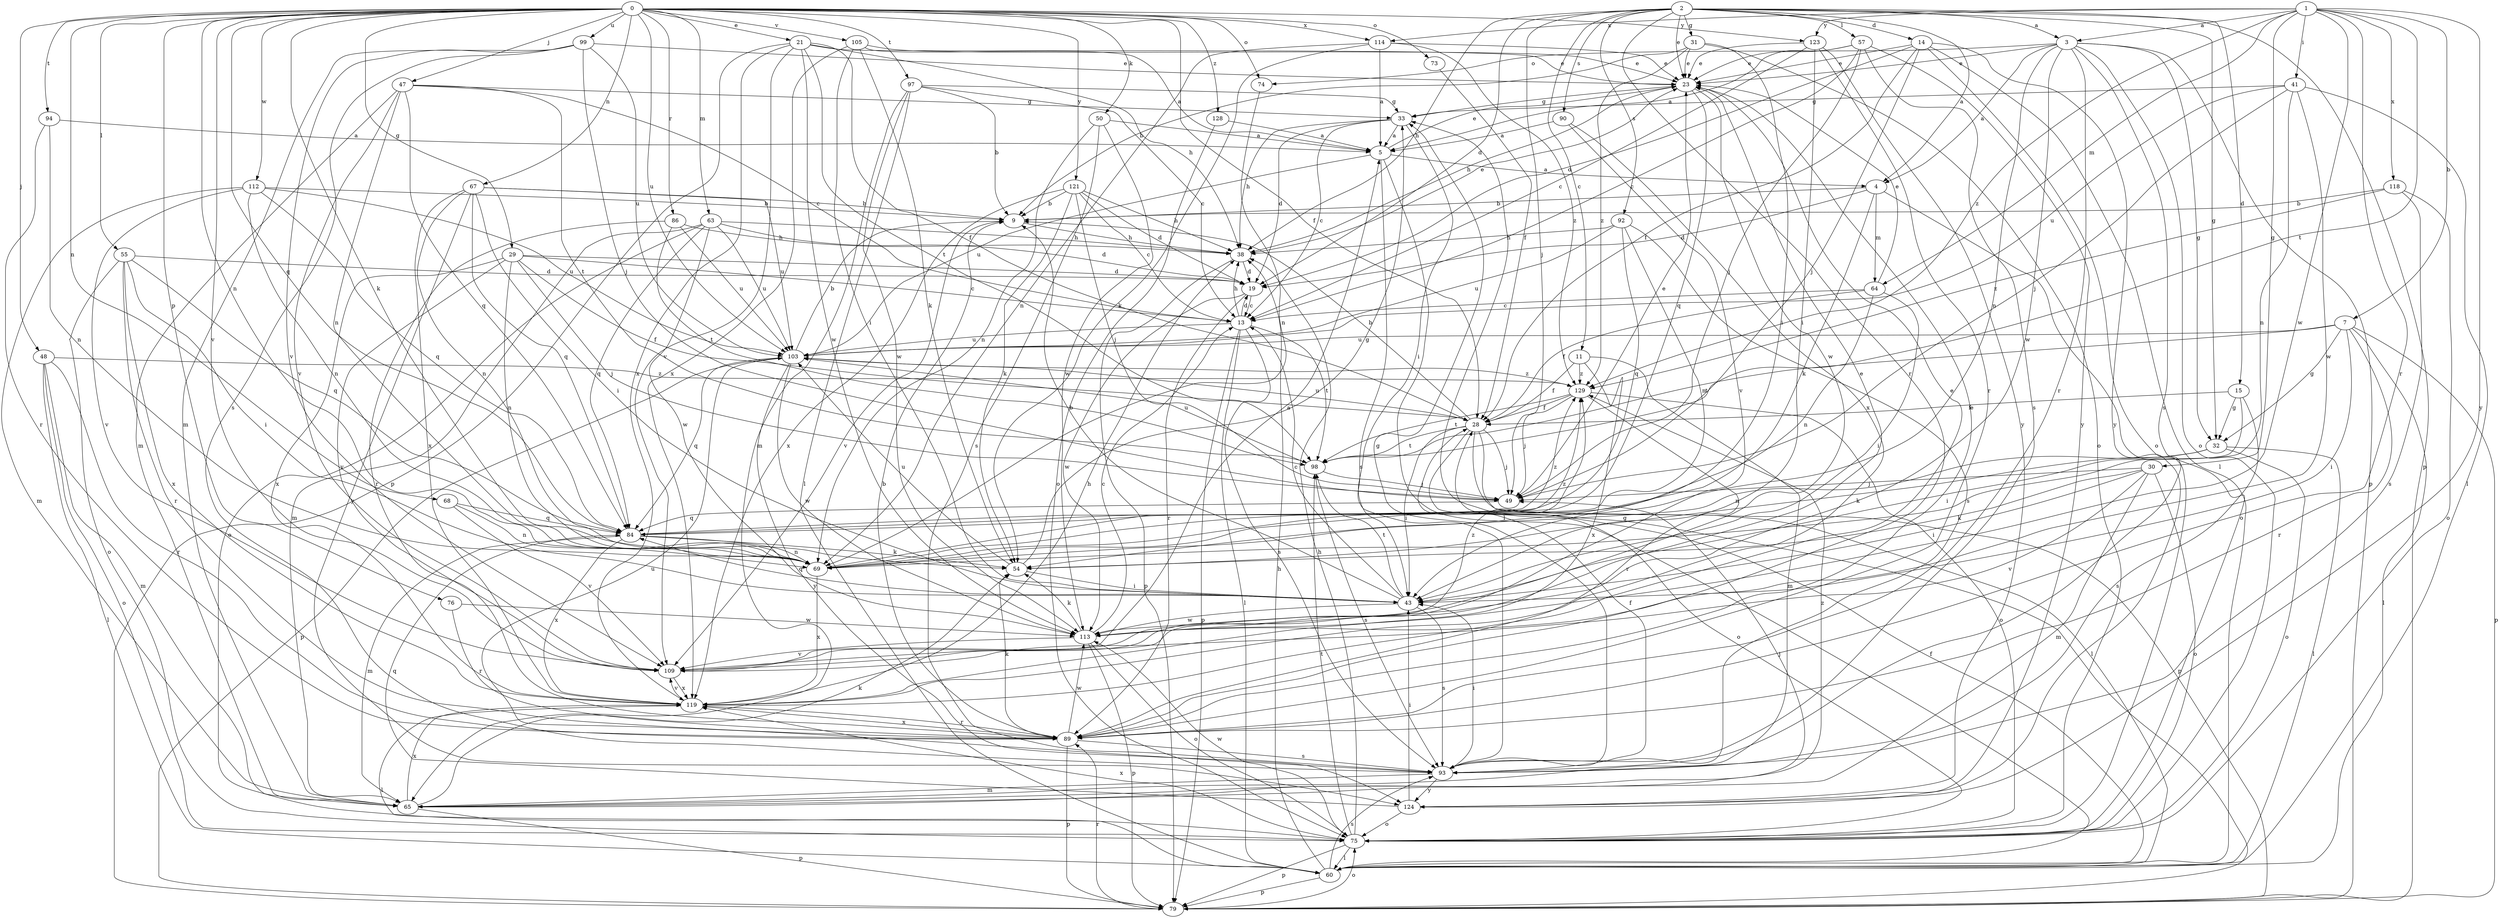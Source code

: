 strict digraph  {
0;
1;
2;
3;
4;
5;
7;
9;
11;
13;
14;
15;
19;
21;
23;
28;
29;
30;
31;
32;
33;
38;
41;
43;
47;
48;
49;
50;
54;
55;
57;
60;
63;
64;
65;
67;
68;
69;
73;
74;
75;
76;
79;
84;
86;
89;
90;
92;
93;
94;
97;
98;
99;
103;
105;
109;
112;
113;
114;
118;
119;
121;
123;
124;
128;
129;
0 -> 21  [label=e];
0 -> 28  [label=f];
0 -> 29  [label=g];
0 -> 47  [label=j];
0 -> 48  [label=j];
0 -> 50  [label=k];
0 -> 54  [label=k];
0 -> 55  [label=l];
0 -> 63  [label=m];
0 -> 67  [label=n];
0 -> 68  [label=n];
0 -> 69  [label=n];
0 -> 73  [label=o];
0 -> 74  [label=o];
0 -> 76  [label=p];
0 -> 84  [label=q];
0 -> 86  [label=r];
0 -> 94  [label=t];
0 -> 97  [label=t];
0 -> 99  [label=u];
0 -> 103  [label=u];
0 -> 105  [label=v];
0 -> 109  [label=v];
0 -> 112  [label=w];
0 -> 114  [label=x];
0 -> 121  [label=y];
0 -> 123  [label=y];
0 -> 128  [label=z];
1 -> 3  [label=a];
1 -> 7  [label=b];
1 -> 30  [label=g];
1 -> 41  [label=i];
1 -> 64  [label=m];
1 -> 89  [label=r];
1 -> 98  [label=t];
1 -> 113  [label=w];
1 -> 114  [label=x];
1 -> 118  [label=x];
1 -> 123  [label=y];
1 -> 124  [label=y];
1 -> 129  [label=z];
2 -> 3  [label=a];
2 -> 4  [label=a];
2 -> 11  [label=c];
2 -> 14  [label=d];
2 -> 15  [label=d];
2 -> 19  [label=d];
2 -> 23  [label=e];
2 -> 31  [label=g];
2 -> 32  [label=g];
2 -> 38  [label=h];
2 -> 49  [label=j];
2 -> 57  [label=l];
2 -> 79  [label=p];
2 -> 89  [label=r];
2 -> 90  [label=s];
2 -> 92  [label=s];
3 -> 4  [label=a];
3 -> 23  [label=e];
3 -> 32  [label=g];
3 -> 69  [label=n];
3 -> 74  [label=o];
3 -> 75  [label=o];
3 -> 79  [label=p];
3 -> 89  [label=r];
3 -> 93  [label=s];
3 -> 113  [label=w];
4 -> 9  [label=b];
4 -> 19  [label=d];
4 -> 54  [label=k];
4 -> 64  [label=m];
4 -> 75  [label=o];
5 -> 4  [label=a];
5 -> 23  [label=e];
5 -> 60  [label=l];
5 -> 93  [label=s];
5 -> 103  [label=u];
7 -> 32  [label=g];
7 -> 43  [label=i];
7 -> 60  [label=l];
7 -> 79  [label=p];
7 -> 89  [label=r];
7 -> 98  [label=t];
7 -> 103  [label=u];
9 -> 38  [label=h];
9 -> 109  [label=v];
11 -> 28  [label=f];
11 -> 65  [label=m];
11 -> 119  [label=x];
11 -> 129  [label=z];
13 -> 19  [label=d];
13 -> 38  [label=h];
13 -> 60  [label=l];
13 -> 79  [label=p];
13 -> 93  [label=s];
13 -> 98  [label=t];
13 -> 103  [label=u];
14 -> 19  [label=d];
14 -> 23  [label=e];
14 -> 28  [label=f];
14 -> 49  [label=j];
14 -> 60  [label=l];
14 -> 75  [label=o];
14 -> 124  [label=y];
15 -> 28  [label=f];
15 -> 32  [label=g];
15 -> 43  [label=i];
15 -> 93  [label=s];
19 -> 13  [label=c];
19 -> 89  [label=r];
19 -> 113  [label=w];
21 -> 23  [label=e];
21 -> 28  [label=f];
21 -> 38  [label=h];
21 -> 79  [label=p];
21 -> 98  [label=t];
21 -> 109  [label=v];
21 -> 113  [label=w];
21 -> 119  [label=x];
23 -> 33  [label=g];
23 -> 38  [label=h];
23 -> 84  [label=q];
23 -> 113  [label=w];
28 -> 9  [label=b];
28 -> 43  [label=i];
28 -> 49  [label=j];
28 -> 60  [label=l];
28 -> 75  [label=o];
28 -> 79  [label=p];
28 -> 98  [label=t];
28 -> 103  [label=u];
29 -> 13  [label=c];
29 -> 19  [label=d];
29 -> 28  [label=f];
29 -> 49  [label=j];
29 -> 69  [label=n];
29 -> 109  [label=v];
29 -> 119  [label=x];
30 -> 43  [label=i];
30 -> 49  [label=j];
30 -> 54  [label=k];
30 -> 65  [label=m];
30 -> 75  [label=o];
30 -> 109  [label=v];
31 -> 9  [label=b];
31 -> 23  [label=e];
31 -> 43  [label=i];
31 -> 75  [label=o];
31 -> 129  [label=z];
32 -> 54  [label=k];
32 -> 60  [label=l];
32 -> 69  [label=n];
32 -> 75  [label=o];
33 -> 5  [label=a];
33 -> 13  [label=c];
33 -> 19  [label=d];
33 -> 38  [label=h];
33 -> 43  [label=i];
38 -> 19  [label=d];
38 -> 23  [label=e];
38 -> 79  [label=p];
41 -> 33  [label=g];
41 -> 49  [label=j];
41 -> 60  [label=l];
41 -> 69  [label=n];
41 -> 103  [label=u];
41 -> 113  [label=w];
43 -> 9  [label=b];
43 -> 13  [label=c];
43 -> 84  [label=q];
43 -> 93  [label=s];
43 -> 98  [label=t];
43 -> 113  [label=w];
47 -> 13  [label=c];
47 -> 33  [label=g];
47 -> 65  [label=m];
47 -> 69  [label=n];
47 -> 84  [label=q];
47 -> 98  [label=t];
47 -> 109  [label=v];
48 -> 60  [label=l];
48 -> 65  [label=m];
48 -> 75  [label=o];
48 -> 89  [label=r];
48 -> 129  [label=z];
49 -> 23  [label=e];
49 -> 84  [label=q];
50 -> 5  [label=a];
50 -> 69  [label=n];
50 -> 93  [label=s];
50 -> 113  [label=w];
54 -> 33  [label=g];
54 -> 43  [label=i];
54 -> 103  [label=u];
55 -> 19  [label=d];
55 -> 43  [label=i];
55 -> 75  [label=o];
55 -> 84  [label=q];
55 -> 89  [label=r];
55 -> 119  [label=x];
57 -> 5  [label=a];
57 -> 13  [label=c];
57 -> 23  [label=e];
57 -> 49  [label=j];
57 -> 93  [label=s];
57 -> 124  [label=y];
60 -> 28  [label=f];
60 -> 38  [label=h];
60 -> 79  [label=p];
60 -> 93  [label=s];
63 -> 19  [label=d];
63 -> 38  [label=h];
63 -> 65  [label=m];
63 -> 75  [label=o];
63 -> 84  [label=q];
63 -> 103  [label=u];
63 -> 113  [label=w];
64 -> 13  [label=c];
64 -> 23  [label=e];
64 -> 28  [label=f];
64 -> 43  [label=i];
64 -> 69  [label=n];
65 -> 49  [label=j];
65 -> 54  [label=k];
65 -> 79  [label=p];
65 -> 119  [label=x];
65 -> 129  [label=z];
67 -> 9  [label=b];
67 -> 43  [label=i];
67 -> 69  [label=n];
67 -> 84  [label=q];
67 -> 103  [label=u];
67 -> 119  [label=x];
67 -> 124  [label=y];
68 -> 69  [label=n];
68 -> 84  [label=q];
68 -> 109  [label=v];
69 -> 119  [label=x];
69 -> 129  [label=z];
73 -> 28  [label=f];
74 -> 69  [label=n];
75 -> 38  [label=h];
75 -> 60  [label=l];
75 -> 79  [label=p];
75 -> 98  [label=t];
75 -> 113  [label=w];
75 -> 119  [label=x];
76 -> 89  [label=r];
76 -> 113  [label=w];
79 -> 33  [label=g];
79 -> 75  [label=o];
79 -> 89  [label=r];
84 -> 54  [label=k];
84 -> 65  [label=m];
84 -> 69  [label=n];
84 -> 119  [label=x];
84 -> 129  [label=z];
86 -> 38  [label=h];
86 -> 89  [label=r];
86 -> 98  [label=t];
86 -> 103  [label=u];
89 -> 9  [label=b];
89 -> 23  [label=e];
89 -> 54  [label=k];
89 -> 79  [label=p];
89 -> 93  [label=s];
89 -> 113  [label=w];
89 -> 119  [label=x];
90 -> 5  [label=a];
90 -> 109  [label=v];
90 -> 119  [label=x];
92 -> 38  [label=h];
92 -> 69  [label=n];
92 -> 84  [label=q];
92 -> 93  [label=s];
92 -> 103  [label=u];
93 -> 28  [label=f];
93 -> 33  [label=g];
93 -> 43  [label=i];
93 -> 65  [label=m];
93 -> 103  [label=u];
93 -> 124  [label=y];
94 -> 5  [label=a];
94 -> 69  [label=n];
94 -> 89  [label=r];
97 -> 9  [label=b];
97 -> 13  [label=c];
97 -> 33  [label=g];
97 -> 60  [label=l];
97 -> 65  [label=m];
97 -> 113  [label=w];
98 -> 49  [label=j];
98 -> 93  [label=s];
98 -> 103  [label=u];
99 -> 23  [label=e];
99 -> 49  [label=j];
99 -> 65  [label=m];
99 -> 93  [label=s];
99 -> 103  [label=u];
99 -> 109  [label=v];
103 -> 9  [label=b];
103 -> 79  [label=p];
103 -> 84  [label=q];
103 -> 113  [label=w];
103 -> 124  [label=y];
103 -> 129  [label=z];
105 -> 5  [label=a];
105 -> 23  [label=e];
105 -> 43  [label=i];
105 -> 54  [label=k];
105 -> 119  [label=x];
109 -> 5  [label=a];
109 -> 23  [label=e];
109 -> 119  [label=x];
109 -> 129  [label=z];
112 -> 9  [label=b];
112 -> 65  [label=m];
112 -> 69  [label=n];
112 -> 84  [label=q];
112 -> 103  [label=u];
112 -> 109  [label=v];
113 -> 13  [label=c];
113 -> 54  [label=k];
113 -> 75  [label=o];
113 -> 79  [label=p];
113 -> 109  [label=v];
114 -> 5  [label=a];
114 -> 23  [label=e];
114 -> 54  [label=k];
114 -> 69  [label=n];
114 -> 129  [label=z];
118 -> 9  [label=b];
118 -> 75  [label=o];
118 -> 93  [label=s];
118 -> 129  [label=z];
119 -> 23  [label=e];
119 -> 38  [label=h];
119 -> 60  [label=l];
119 -> 89  [label=r];
119 -> 109  [label=v];
121 -> 9  [label=b];
121 -> 13  [label=c];
121 -> 19  [label=d];
121 -> 38  [label=h];
121 -> 49  [label=j];
121 -> 54  [label=k];
121 -> 119  [label=x];
123 -> 13  [label=c];
123 -> 23  [label=e];
123 -> 43  [label=i];
123 -> 89  [label=r];
123 -> 124  [label=y];
124 -> 43  [label=i];
124 -> 75  [label=o];
124 -> 84  [label=q];
128 -> 5  [label=a];
128 -> 75  [label=o];
129 -> 28  [label=f];
129 -> 49  [label=j];
129 -> 75  [label=o];
129 -> 89  [label=r];
129 -> 98  [label=t];
}
